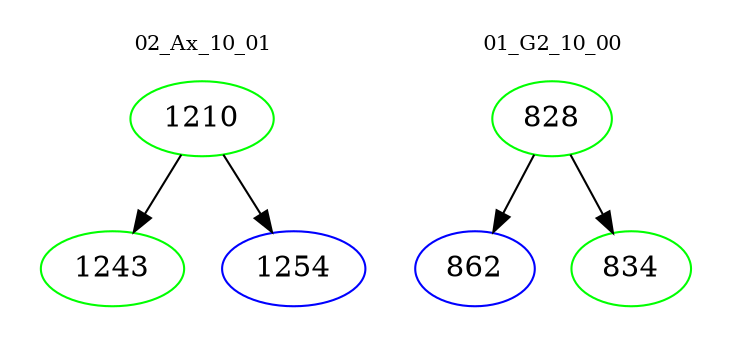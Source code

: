 digraph{
subgraph cluster_0 {
color = white
label = "02_Ax_10_01";
fontsize=10;
T0_1210 [label="1210", color="green"]
T0_1210 -> T0_1243 [color="black"]
T0_1243 [label="1243", color="green"]
T0_1210 -> T0_1254 [color="black"]
T0_1254 [label="1254", color="blue"]
}
subgraph cluster_1 {
color = white
label = "01_G2_10_00";
fontsize=10;
T1_828 [label="828", color="green"]
T1_828 -> T1_862 [color="black"]
T1_862 [label="862", color="blue"]
T1_828 -> T1_834 [color="black"]
T1_834 [label="834", color="green"]
}
}
